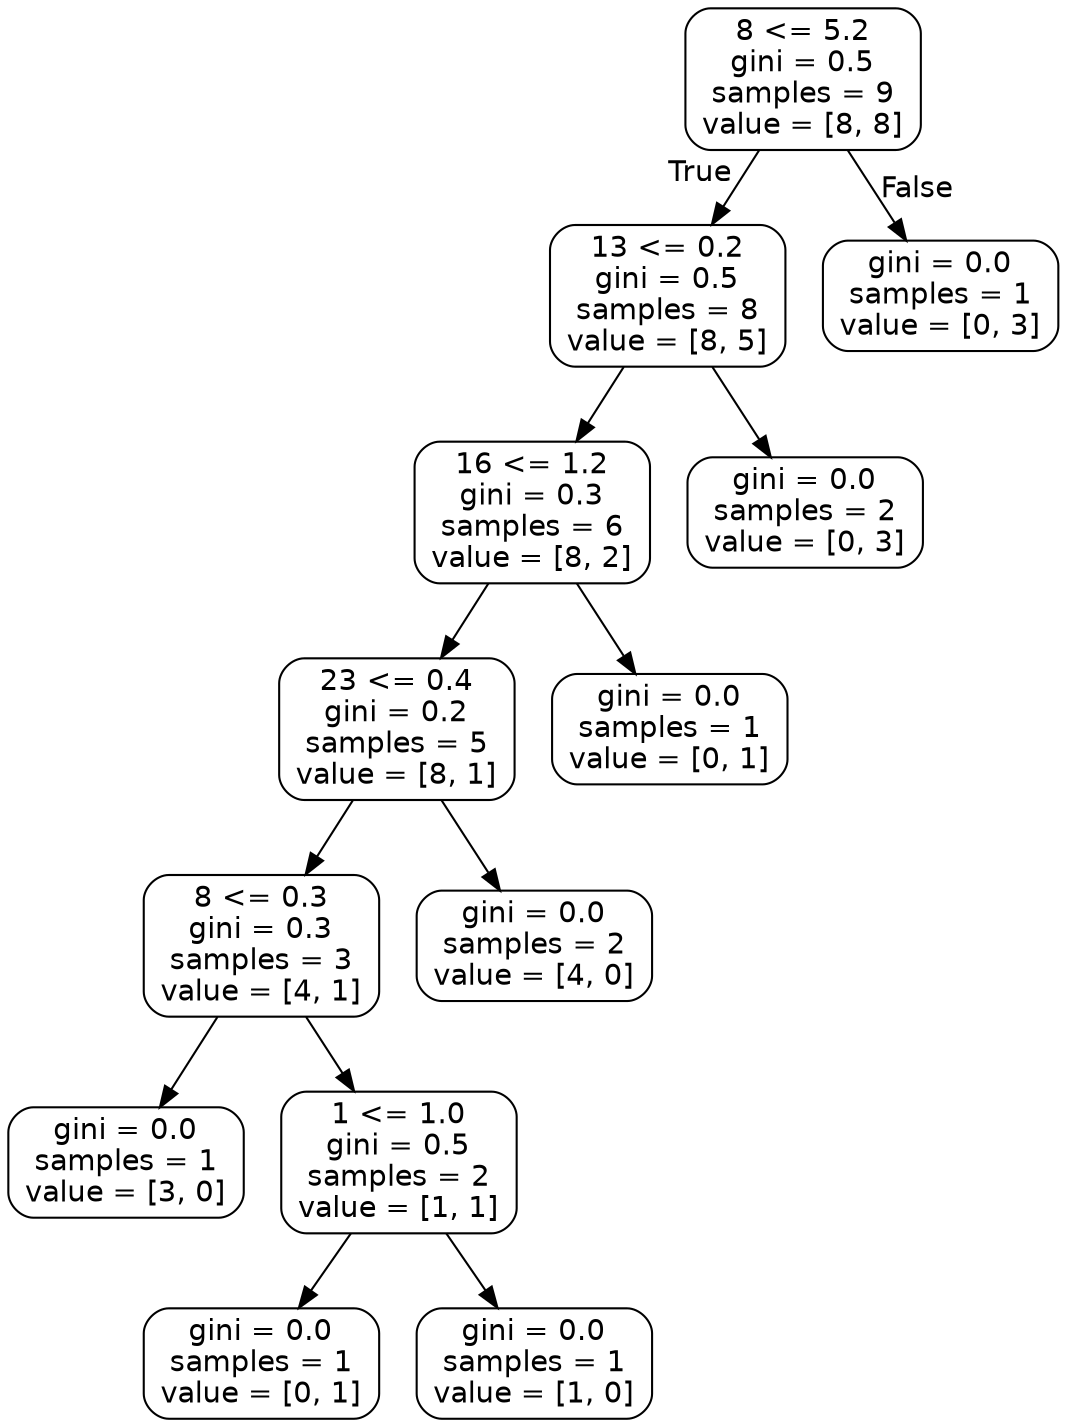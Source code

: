 digraph Tree {
node [shape=box, style="rounded", color="black", fontname=helvetica] ;
edge [fontname=helvetica] ;
0 [label="8 <= 5.2\ngini = 0.5\nsamples = 9\nvalue = [8, 8]"] ;
1 [label="13 <= 0.2\ngini = 0.5\nsamples = 8\nvalue = [8, 5]"] ;
0 -> 1 [labeldistance=2.5, labelangle=45, headlabel="True"] ;
2 [label="16 <= 1.2\ngini = 0.3\nsamples = 6\nvalue = [8, 2]"] ;
1 -> 2 ;
3 [label="23 <= 0.4\ngini = 0.2\nsamples = 5\nvalue = [8, 1]"] ;
2 -> 3 ;
4 [label="8 <= 0.3\ngini = 0.3\nsamples = 3\nvalue = [4, 1]"] ;
3 -> 4 ;
5 [label="gini = 0.0\nsamples = 1\nvalue = [3, 0]"] ;
4 -> 5 ;
6 [label="1 <= 1.0\ngini = 0.5\nsamples = 2\nvalue = [1, 1]"] ;
4 -> 6 ;
7 [label="gini = 0.0\nsamples = 1\nvalue = [0, 1]"] ;
6 -> 7 ;
8 [label="gini = 0.0\nsamples = 1\nvalue = [1, 0]"] ;
6 -> 8 ;
9 [label="gini = 0.0\nsamples = 2\nvalue = [4, 0]"] ;
3 -> 9 ;
10 [label="gini = 0.0\nsamples = 1\nvalue = [0, 1]"] ;
2 -> 10 ;
11 [label="gini = 0.0\nsamples = 2\nvalue = [0, 3]"] ;
1 -> 11 ;
12 [label="gini = 0.0\nsamples = 1\nvalue = [0, 3]"] ;
0 -> 12 [labeldistance=2.5, labelangle=-45, headlabel="False"] ;
}